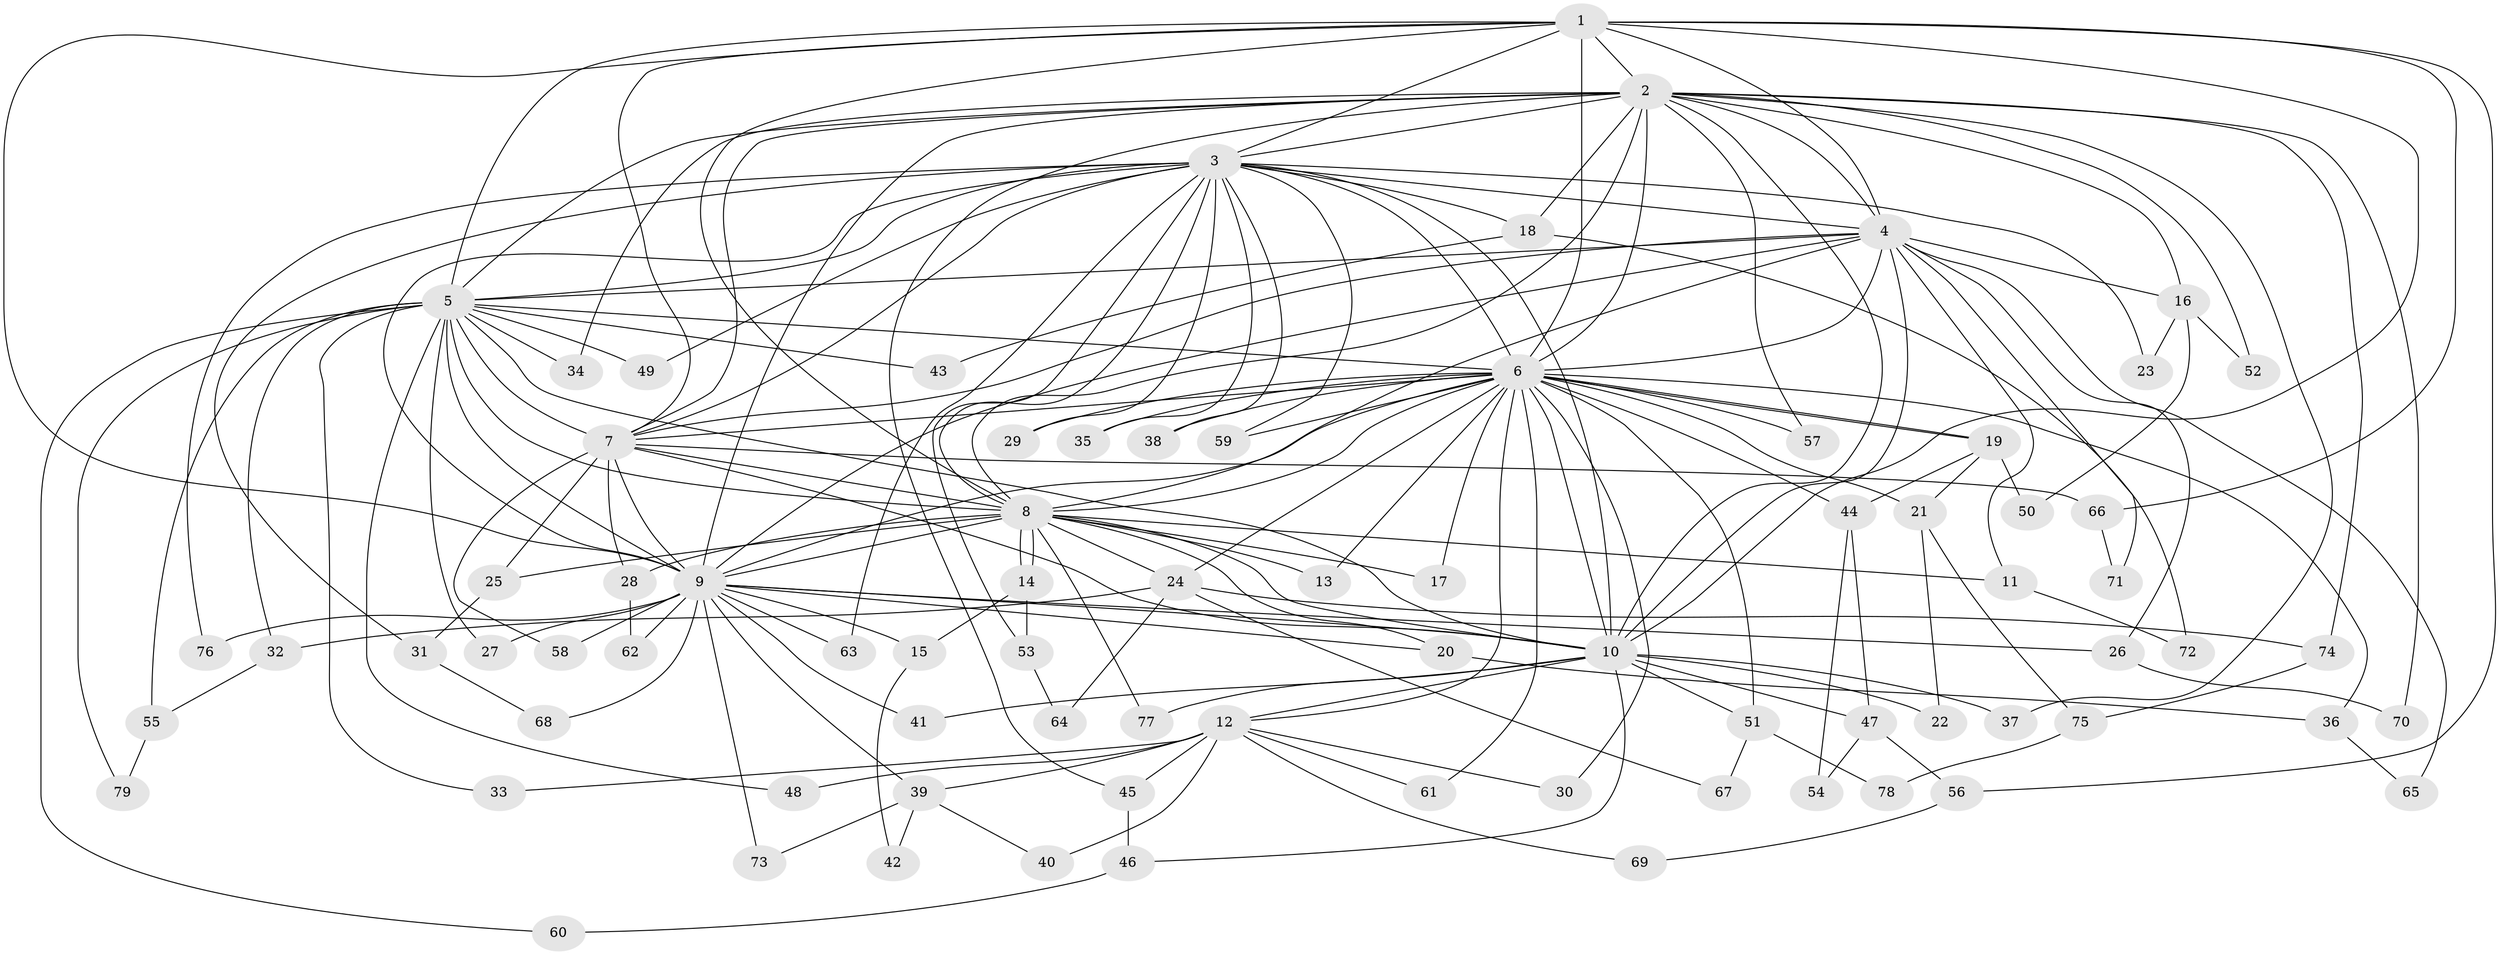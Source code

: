 // Generated by graph-tools (version 1.1) at 2025/43/03/09/25 04:43:36]
// undirected, 79 vertices, 183 edges
graph export_dot {
graph [start="1"]
  node [color=gray90,style=filled];
  1;
  2;
  3;
  4;
  5;
  6;
  7;
  8;
  9;
  10;
  11;
  12;
  13;
  14;
  15;
  16;
  17;
  18;
  19;
  20;
  21;
  22;
  23;
  24;
  25;
  26;
  27;
  28;
  29;
  30;
  31;
  32;
  33;
  34;
  35;
  36;
  37;
  38;
  39;
  40;
  41;
  42;
  43;
  44;
  45;
  46;
  47;
  48;
  49;
  50;
  51;
  52;
  53;
  54;
  55;
  56;
  57;
  58;
  59;
  60;
  61;
  62;
  63;
  64;
  65;
  66;
  67;
  68;
  69;
  70;
  71;
  72;
  73;
  74;
  75;
  76;
  77;
  78;
  79;
  1 -- 2;
  1 -- 3;
  1 -- 4;
  1 -- 5;
  1 -- 6;
  1 -- 7;
  1 -- 8;
  1 -- 9;
  1 -- 10;
  1 -- 56;
  1 -- 66;
  2 -- 3;
  2 -- 4;
  2 -- 5;
  2 -- 6;
  2 -- 7;
  2 -- 8;
  2 -- 9;
  2 -- 10;
  2 -- 16;
  2 -- 18;
  2 -- 34;
  2 -- 37;
  2 -- 45;
  2 -- 52;
  2 -- 57;
  2 -- 70;
  2 -- 74;
  3 -- 4;
  3 -- 5;
  3 -- 6;
  3 -- 7;
  3 -- 8;
  3 -- 9;
  3 -- 10;
  3 -- 18;
  3 -- 23;
  3 -- 29;
  3 -- 31;
  3 -- 35;
  3 -- 38;
  3 -- 49;
  3 -- 53;
  3 -- 59;
  3 -- 63;
  3 -- 76;
  4 -- 5;
  4 -- 6;
  4 -- 7;
  4 -- 8;
  4 -- 9;
  4 -- 10;
  4 -- 11;
  4 -- 16;
  4 -- 26;
  4 -- 65;
  4 -- 71;
  5 -- 6;
  5 -- 7;
  5 -- 8;
  5 -- 9;
  5 -- 10;
  5 -- 27;
  5 -- 32;
  5 -- 33;
  5 -- 34;
  5 -- 43;
  5 -- 48;
  5 -- 49;
  5 -- 55;
  5 -- 60;
  5 -- 79;
  6 -- 7;
  6 -- 8;
  6 -- 9;
  6 -- 10;
  6 -- 12;
  6 -- 13;
  6 -- 17;
  6 -- 19;
  6 -- 19;
  6 -- 21;
  6 -- 24;
  6 -- 29;
  6 -- 30;
  6 -- 35;
  6 -- 36;
  6 -- 38;
  6 -- 44;
  6 -- 51;
  6 -- 57;
  6 -- 59;
  6 -- 61;
  7 -- 8;
  7 -- 9;
  7 -- 10;
  7 -- 25;
  7 -- 28;
  7 -- 58;
  7 -- 66;
  8 -- 9;
  8 -- 10;
  8 -- 11;
  8 -- 13;
  8 -- 14;
  8 -- 14;
  8 -- 17;
  8 -- 20;
  8 -- 24;
  8 -- 25;
  8 -- 28;
  8 -- 77;
  9 -- 10;
  9 -- 15;
  9 -- 20;
  9 -- 26;
  9 -- 27;
  9 -- 39;
  9 -- 41;
  9 -- 58;
  9 -- 62;
  9 -- 63;
  9 -- 68;
  9 -- 73;
  9 -- 76;
  10 -- 12;
  10 -- 22;
  10 -- 37;
  10 -- 41;
  10 -- 46;
  10 -- 47;
  10 -- 51;
  10 -- 77;
  11 -- 72;
  12 -- 30;
  12 -- 33;
  12 -- 39;
  12 -- 40;
  12 -- 45;
  12 -- 48;
  12 -- 61;
  12 -- 69;
  14 -- 15;
  14 -- 53;
  15 -- 42;
  16 -- 23;
  16 -- 50;
  16 -- 52;
  18 -- 43;
  18 -- 72;
  19 -- 21;
  19 -- 44;
  19 -- 50;
  20 -- 36;
  21 -- 22;
  21 -- 75;
  24 -- 32;
  24 -- 64;
  24 -- 67;
  24 -- 74;
  25 -- 31;
  26 -- 70;
  28 -- 62;
  31 -- 68;
  32 -- 55;
  36 -- 65;
  39 -- 40;
  39 -- 42;
  39 -- 73;
  44 -- 47;
  44 -- 54;
  45 -- 46;
  46 -- 60;
  47 -- 54;
  47 -- 56;
  51 -- 67;
  51 -- 78;
  53 -- 64;
  55 -- 79;
  56 -- 69;
  66 -- 71;
  74 -- 75;
  75 -- 78;
}
